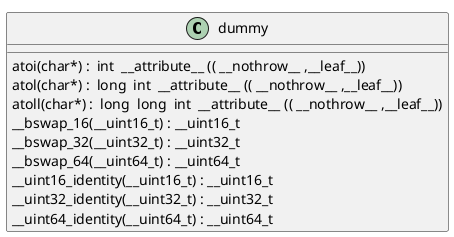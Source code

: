 @startuml
!pragma layout smetana
class dummy {
atoi(char*) :  int  __attribute__ (( __nothrow__ ,__leaf__)) [[[./../.././qc/apps/engine.c.html#505]]]
atol(char*) :  long  int  __attribute__ (( __nothrow__ ,__leaf__)) [[[./../.././qc/apps/engine.c.html#510]]]
atoll(char*) :  long  long  int  __attribute__ (( __nothrow__ ,__leaf__)) [[[./../.././qc/apps/engine.c.html#517]]]
__bswap_16(__uint16_t) : __uint16_t [[[./../.././qc/apps/engine.c.html#679]]]
__bswap_32(__uint32_t) : __uint32_t [[[./../.././qc/apps/engine.c.html#694]]]
__bswap_64(__uint64_t) : __uint64_t [[[./../.././qc/apps/engine.c.html#704]]]
__uint16_identity(__uint16_t) : __uint16_t [[[./../.././qc/apps/engine.c.html#716]]]
__uint32_identity(__uint32_t) : __uint32_t [[[./../.././qc/apps/engine.c.html#722]]]
__uint64_identity(__uint64_t) : __uint64_t [[[./../.././qc/apps/engine.c.html#728]]]
} 
@enduml
